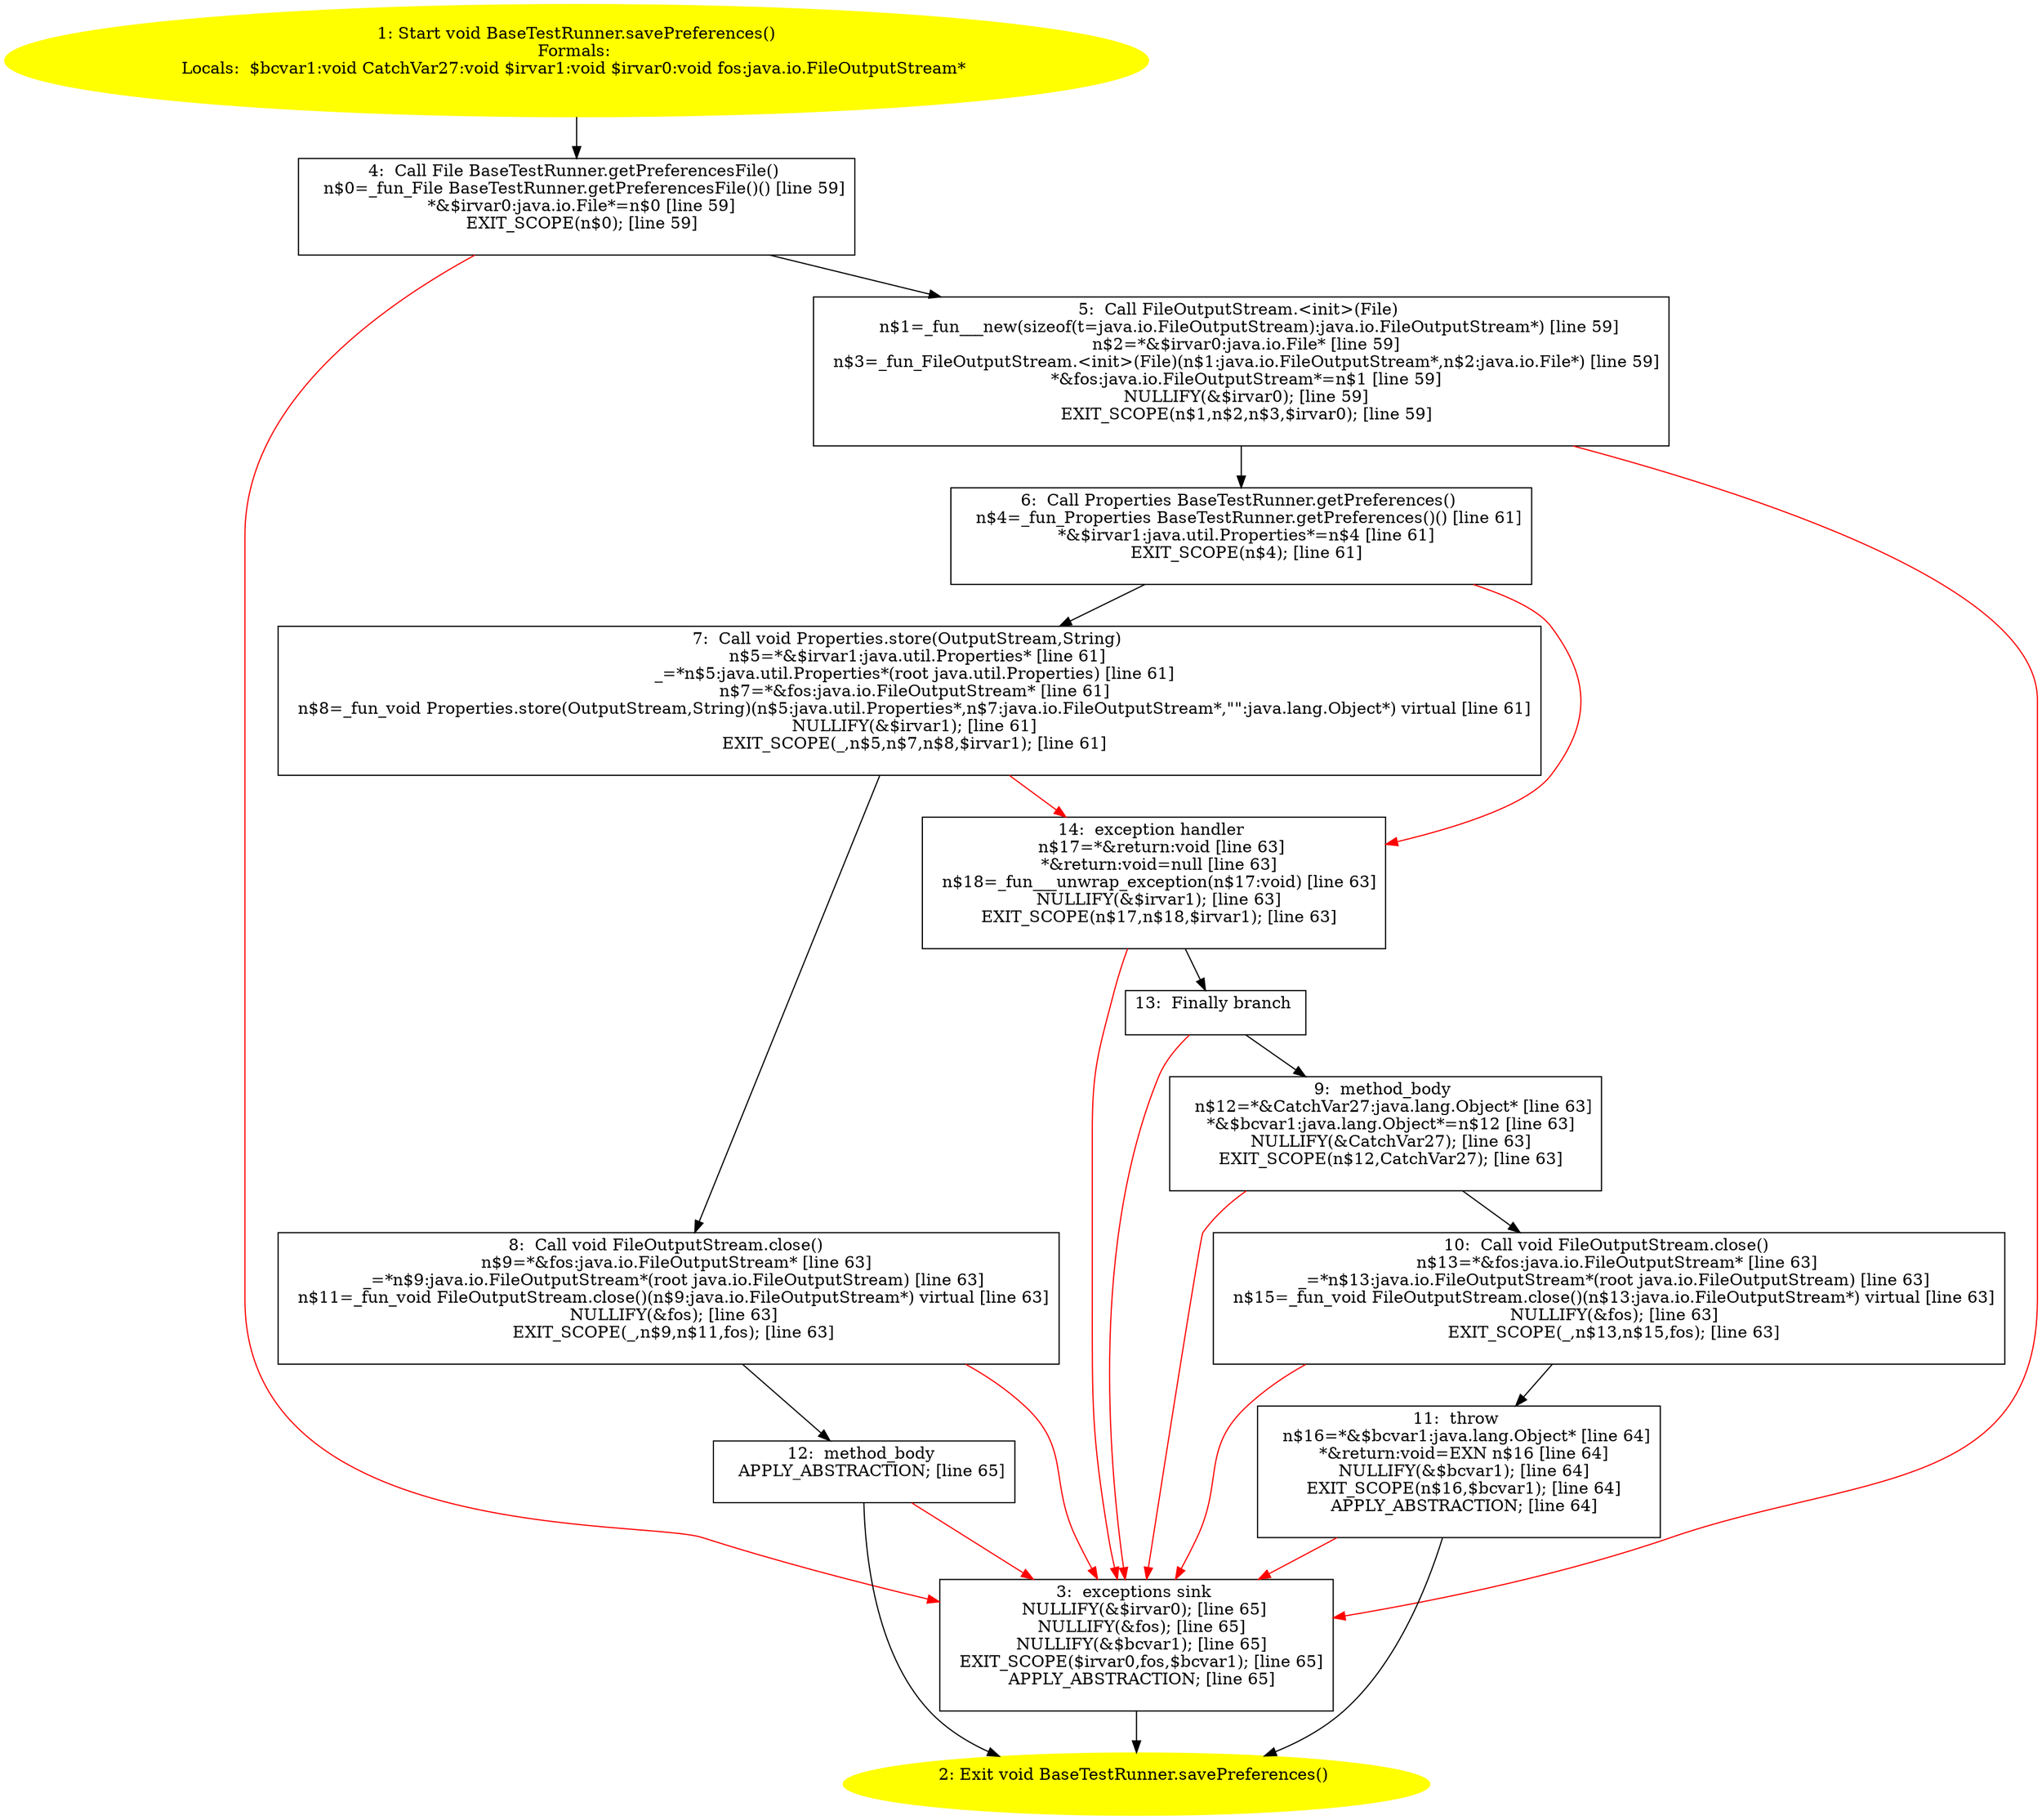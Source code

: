 /* @generated */
digraph cfg {
"junit.runner.BaseTestRunner.savePreferences():void.6b256db86e5215d4cfe6f12478d1586c_1" [label="1: Start void BaseTestRunner.savePreferences()\nFormals: \nLocals:  $bcvar1:void CatchVar27:void $irvar1:void $irvar0:void fos:java.io.FileOutputStream* \n  " color=yellow style=filled]
	

	 "junit.runner.BaseTestRunner.savePreferences():void.6b256db86e5215d4cfe6f12478d1586c_1" -> "junit.runner.BaseTestRunner.savePreferences():void.6b256db86e5215d4cfe6f12478d1586c_4" ;
"junit.runner.BaseTestRunner.savePreferences():void.6b256db86e5215d4cfe6f12478d1586c_2" [label="2: Exit void BaseTestRunner.savePreferences() \n  " color=yellow style=filled]
	

"junit.runner.BaseTestRunner.savePreferences():void.6b256db86e5215d4cfe6f12478d1586c_3" [label="3:  exceptions sink \n   NULLIFY(&$irvar0); [line 65]\n  NULLIFY(&fos); [line 65]\n  NULLIFY(&$bcvar1); [line 65]\n  EXIT_SCOPE($irvar0,fos,$bcvar1); [line 65]\n  APPLY_ABSTRACTION; [line 65]\n " shape="box"]
	

	 "junit.runner.BaseTestRunner.savePreferences():void.6b256db86e5215d4cfe6f12478d1586c_3" -> "junit.runner.BaseTestRunner.savePreferences():void.6b256db86e5215d4cfe6f12478d1586c_2" ;
"junit.runner.BaseTestRunner.savePreferences():void.6b256db86e5215d4cfe6f12478d1586c_4" [label="4:  Call File BaseTestRunner.getPreferencesFile() \n   n$0=_fun_File BaseTestRunner.getPreferencesFile()() [line 59]\n  *&$irvar0:java.io.File*=n$0 [line 59]\n  EXIT_SCOPE(n$0); [line 59]\n " shape="box"]
	

	 "junit.runner.BaseTestRunner.savePreferences():void.6b256db86e5215d4cfe6f12478d1586c_4" -> "junit.runner.BaseTestRunner.savePreferences():void.6b256db86e5215d4cfe6f12478d1586c_5" ;
	 "junit.runner.BaseTestRunner.savePreferences():void.6b256db86e5215d4cfe6f12478d1586c_4" -> "junit.runner.BaseTestRunner.savePreferences():void.6b256db86e5215d4cfe6f12478d1586c_3" [color="red" ];
"junit.runner.BaseTestRunner.savePreferences():void.6b256db86e5215d4cfe6f12478d1586c_5" [label="5:  Call FileOutputStream.<init>(File) \n   n$1=_fun___new(sizeof(t=java.io.FileOutputStream):java.io.FileOutputStream*) [line 59]\n  n$2=*&$irvar0:java.io.File* [line 59]\n  n$3=_fun_FileOutputStream.<init>(File)(n$1:java.io.FileOutputStream*,n$2:java.io.File*) [line 59]\n  *&fos:java.io.FileOutputStream*=n$1 [line 59]\n  NULLIFY(&$irvar0); [line 59]\n  EXIT_SCOPE(n$1,n$2,n$3,$irvar0); [line 59]\n " shape="box"]
	

	 "junit.runner.BaseTestRunner.savePreferences():void.6b256db86e5215d4cfe6f12478d1586c_5" -> "junit.runner.BaseTestRunner.savePreferences():void.6b256db86e5215d4cfe6f12478d1586c_6" ;
	 "junit.runner.BaseTestRunner.savePreferences():void.6b256db86e5215d4cfe6f12478d1586c_5" -> "junit.runner.BaseTestRunner.savePreferences():void.6b256db86e5215d4cfe6f12478d1586c_3" [color="red" ];
"junit.runner.BaseTestRunner.savePreferences():void.6b256db86e5215d4cfe6f12478d1586c_6" [label="6:  Call Properties BaseTestRunner.getPreferences() \n   n$4=_fun_Properties BaseTestRunner.getPreferences()() [line 61]\n  *&$irvar1:java.util.Properties*=n$4 [line 61]\n  EXIT_SCOPE(n$4); [line 61]\n " shape="box"]
	

	 "junit.runner.BaseTestRunner.savePreferences():void.6b256db86e5215d4cfe6f12478d1586c_6" -> "junit.runner.BaseTestRunner.savePreferences():void.6b256db86e5215d4cfe6f12478d1586c_7" ;
	 "junit.runner.BaseTestRunner.savePreferences():void.6b256db86e5215d4cfe6f12478d1586c_6" -> "junit.runner.BaseTestRunner.savePreferences():void.6b256db86e5215d4cfe6f12478d1586c_14" [color="red" ];
"junit.runner.BaseTestRunner.savePreferences():void.6b256db86e5215d4cfe6f12478d1586c_7" [label="7:  Call void Properties.store(OutputStream,String) \n   n$5=*&$irvar1:java.util.Properties* [line 61]\n  _=*n$5:java.util.Properties*(root java.util.Properties) [line 61]\n  n$7=*&fos:java.io.FileOutputStream* [line 61]\n  n$8=_fun_void Properties.store(OutputStream,String)(n$5:java.util.Properties*,n$7:java.io.FileOutputStream*,\"\":java.lang.Object*) virtual [line 61]\n  NULLIFY(&$irvar1); [line 61]\n  EXIT_SCOPE(_,n$5,n$7,n$8,$irvar1); [line 61]\n " shape="box"]
	

	 "junit.runner.BaseTestRunner.savePreferences():void.6b256db86e5215d4cfe6f12478d1586c_7" -> "junit.runner.BaseTestRunner.savePreferences():void.6b256db86e5215d4cfe6f12478d1586c_8" ;
	 "junit.runner.BaseTestRunner.savePreferences():void.6b256db86e5215d4cfe6f12478d1586c_7" -> "junit.runner.BaseTestRunner.savePreferences():void.6b256db86e5215d4cfe6f12478d1586c_14" [color="red" ];
"junit.runner.BaseTestRunner.savePreferences():void.6b256db86e5215d4cfe6f12478d1586c_8" [label="8:  Call void FileOutputStream.close() \n   n$9=*&fos:java.io.FileOutputStream* [line 63]\n  _=*n$9:java.io.FileOutputStream*(root java.io.FileOutputStream) [line 63]\n  n$11=_fun_void FileOutputStream.close()(n$9:java.io.FileOutputStream*) virtual [line 63]\n  NULLIFY(&fos); [line 63]\n  EXIT_SCOPE(_,n$9,n$11,fos); [line 63]\n " shape="box"]
	

	 "junit.runner.BaseTestRunner.savePreferences():void.6b256db86e5215d4cfe6f12478d1586c_8" -> "junit.runner.BaseTestRunner.savePreferences():void.6b256db86e5215d4cfe6f12478d1586c_12" ;
	 "junit.runner.BaseTestRunner.savePreferences():void.6b256db86e5215d4cfe6f12478d1586c_8" -> "junit.runner.BaseTestRunner.savePreferences():void.6b256db86e5215d4cfe6f12478d1586c_3" [color="red" ];
"junit.runner.BaseTestRunner.savePreferences():void.6b256db86e5215d4cfe6f12478d1586c_9" [label="9:  method_body \n   n$12=*&CatchVar27:java.lang.Object* [line 63]\n  *&$bcvar1:java.lang.Object*=n$12 [line 63]\n  NULLIFY(&CatchVar27); [line 63]\n  EXIT_SCOPE(n$12,CatchVar27); [line 63]\n " shape="box"]
	

	 "junit.runner.BaseTestRunner.savePreferences():void.6b256db86e5215d4cfe6f12478d1586c_9" -> "junit.runner.BaseTestRunner.savePreferences():void.6b256db86e5215d4cfe6f12478d1586c_10" ;
	 "junit.runner.BaseTestRunner.savePreferences():void.6b256db86e5215d4cfe6f12478d1586c_9" -> "junit.runner.BaseTestRunner.savePreferences():void.6b256db86e5215d4cfe6f12478d1586c_3" [color="red" ];
"junit.runner.BaseTestRunner.savePreferences():void.6b256db86e5215d4cfe6f12478d1586c_10" [label="10:  Call void FileOutputStream.close() \n   n$13=*&fos:java.io.FileOutputStream* [line 63]\n  _=*n$13:java.io.FileOutputStream*(root java.io.FileOutputStream) [line 63]\n  n$15=_fun_void FileOutputStream.close()(n$13:java.io.FileOutputStream*) virtual [line 63]\n  NULLIFY(&fos); [line 63]\n  EXIT_SCOPE(_,n$13,n$15,fos); [line 63]\n " shape="box"]
	

	 "junit.runner.BaseTestRunner.savePreferences():void.6b256db86e5215d4cfe6f12478d1586c_10" -> "junit.runner.BaseTestRunner.savePreferences():void.6b256db86e5215d4cfe6f12478d1586c_11" ;
	 "junit.runner.BaseTestRunner.savePreferences():void.6b256db86e5215d4cfe6f12478d1586c_10" -> "junit.runner.BaseTestRunner.savePreferences():void.6b256db86e5215d4cfe6f12478d1586c_3" [color="red" ];
"junit.runner.BaseTestRunner.savePreferences():void.6b256db86e5215d4cfe6f12478d1586c_11" [label="11:  throw \n   n$16=*&$bcvar1:java.lang.Object* [line 64]\n  *&return:void=EXN n$16 [line 64]\n  NULLIFY(&$bcvar1); [line 64]\n  EXIT_SCOPE(n$16,$bcvar1); [line 64]\n  APPLY_ABSTRACTION; [line 64]\n " shape="box"]
	

	 "junit.runner.BaseTestRunner.savePreferences():void.6b256db86e5215d4cfe6f12478d1586c_11" -> "junit.runner.BaseTestRunner.savePreferences():void.6b256db86e5215d4cfe6f12478d1586c_2" ;
	 "junit.runner.BaseTestRunner.savePreferences():void.6b256db86e5215d4cfe6f12478d1586c_11" -> "junit.runner.BaseTestRunner.savePreferences():void.6b256db86e5215d4cfe6f12478d1586c_3" [color="red" ];
"junit.runner.BaseTestRunner.savePreferences():void.6b256db86e5215d4cfe6f12478d1586c_12" [label="12:  method_body \n   APPLY_ABSTRACTION; [line 65]\n " shape="box"]
	

	 "junit.runner.BaseTestRunner.savePreferences():void.6b256db86e5215d4cfe6f12478d1586c_12" -> "junit.runner.BaseTestRunner.savePreferences():void.6b256db86e5215d4cfe6f12478d1586c_2" ;
	 "junit.runner.BaseTestRunner.savePreferences():void.6b256db86e5215d4cfe6f12478d1586c_12" -> "junit.runner.BaseTestRunner.savePreferences():void.6b256db86e5215d4cfe6f12478d1586c_3" [color="red" ];
"junit.runner.BaseTestRunner.savePreferences():void.6b256db86e5215d4cfe6f12478d1586c_13" [label="13:  Finally branch \n  " shape="box"]
	

	 "junit.runner.BaseTestRunner.savePreferences():void.6b256db86e5215d4cfe6f12478d1586c_13" -> "junit.runner.BaseTestRunner.savePreferences():void.6b256db86e5215d4cfe6f12478d1586c_9" ;
	 "junit.runner.BaseTestRunner.savePreferences():void.6b256db86e5215d4cfe6f12478d1586c_13" -> "junit.runner.BaseTestRunner.savePreferences():void.6b256db86e5215d4cfe6f12478d1586c_3" [color="red" ];
"junit.runner.BaseTestRunner.savePreferences():void.6b256db86e5215d4cfe6f12478d1586c_14" [label="14:  exception handler \n   n$17=*&return:void [line 63]\n  *&return:void=null [line 63]\n  n$18=_fun___unwrap_exception(n$17:void) [line 63]\n  NULLIFY(&$irvar1); [line 63]\n  EXIT_SCOPE(n$17,n$18,$irvar1); [line 63]\n " shape="box"]
	

	 "junit.runner.BaseTestRunner.savePreferences():void.6b256db86e5215d4cfe6f12478d1586c_14" -> "junit.runner.BaseTestRunner.savePreferences():void.6b256db86e5215d4cfe6f12478d1586c_13" ;
	 "junit.runner.BaseTestRunner.savePreferences():void.6b256db86e5215d4cfe6f12478d1586c_14" -> "junit.runner.BaseTestRunner.savePreferences():void.6b256db86e5215d4cfe6f12478d1586c_3" [color="red" ];
}
